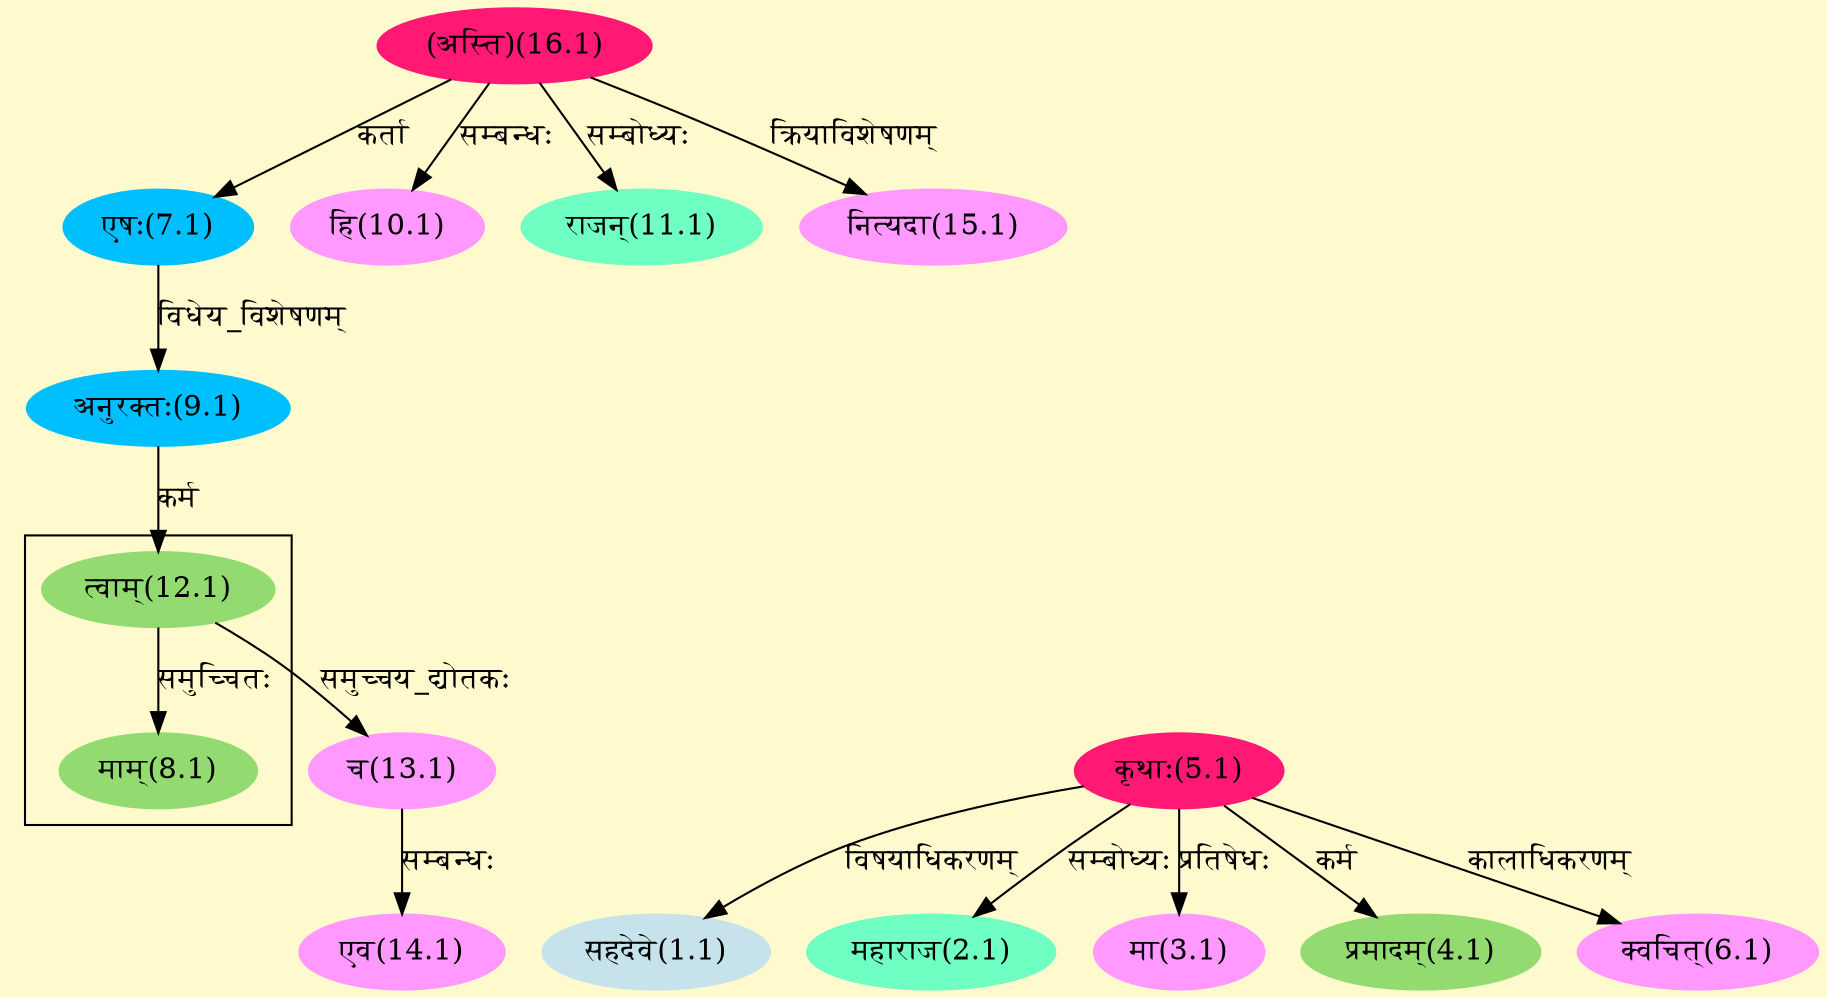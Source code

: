 digraph G{
rankdir=BT;
 compound=true;
 bgcolor="lemonchiffon1";

subgraph cluster_1{
Node8_1 [style=filled, color="#93DB70" label = "माम्(8.1)"]
Node12_1 [style=filled, color="#93DB70" label = "त्वाम्(12.1)"]

}
Node1_1 [style=filled, color="#C6E2EB" label = "सहदेवे(1.1)"]
Node5_1 [style=filled, color="#FF1975" label = "कृथाः(5.1)"]
Node2_1 [style=filled, color="#6FFFC3" label = "महाराज(2.1)"]
Node3_1 [style=filled, color="#FF99FF" label = "मा(3.1)"]
Node4_1 [style=filled, color="#93DB70" label = "प्रमादम्(4.1)"]
Node6_1 [style=filled, color="#FF99FF" label = "क्वचित्(6.1)"]
Node7_1 [style=filled, color="#00BFFF" label = "एषः(7.1)"]
Node16_1 [style=filled, color="#FF1975" label = "(अस्ति)(16.1)"]
Node9_1 [style=filled, color="#00BFFF" label = "अनुरक्तः(9.1)"]
Node10_1 [style=filled, color="#FF99FF" label = "हि(10.1)"]
Node11_1 [style=filled, color="#6FFFC3" label = "राजन्(11.1)"]
Node12_1 [style=filled, color="#93DB70" label = "त्वाम्(12.1)"]
Node13_1 [style=filled, color="#FF99FF" label = "च(13.1)"]
Node14_1 [style=filled, color="#FF99FF" label = "एव(14.1)"]
Node15_1 [style=filled, color="#FF99FF" label = "नित्यदा(15.1)"]
/* Start of Relations section */

Node1_1 -> Node5_1 [  label="विषयाधिकरणम्"  dir="back" ]
Node2_1 -> Node5_1 [  label="सम्बोध्यः"  dir="back" ]
Node3_1 -> Node5_1 [  label="प्रतिषेधः"  dir="back" ]
Node4_1 -> Node5_1 [  label="कर्म"  dir="back" ]
Node6_1 -> Node5_1 [  label="कालाधिकरणम्"  dir="back" ]
Node7_1 -> Node16_1 [  label="कर्ता"  dir="back" ]
Node8_1 -> Node12_1 [  label="समुच्चितः"  dir="back" ]
Node9_1 -> Node7_1 [  label="विधेय_विशेषणम्"  dir="back" ]
Node10_1 -> Node16_1 [  label="सम्बन्धः"  dir="back" ]
Node11_1 -> Node16_1 [  label="सम्बोध्यः"  dir="back" ]
Node12_1 -> Node9_1 [  label="कर्म"  dir="back" ]
Node13_1 -> Node12_1 [  label="समुच्चय_द्योतकः"  dir="back" ]
Node14_1 -> Node13_1 [  label="सम्बन्धः"  dir="back" ]
Node15_1 -> Node16_1 [  label="क्रियाविशेषणम्"  dir="back" ]
}

